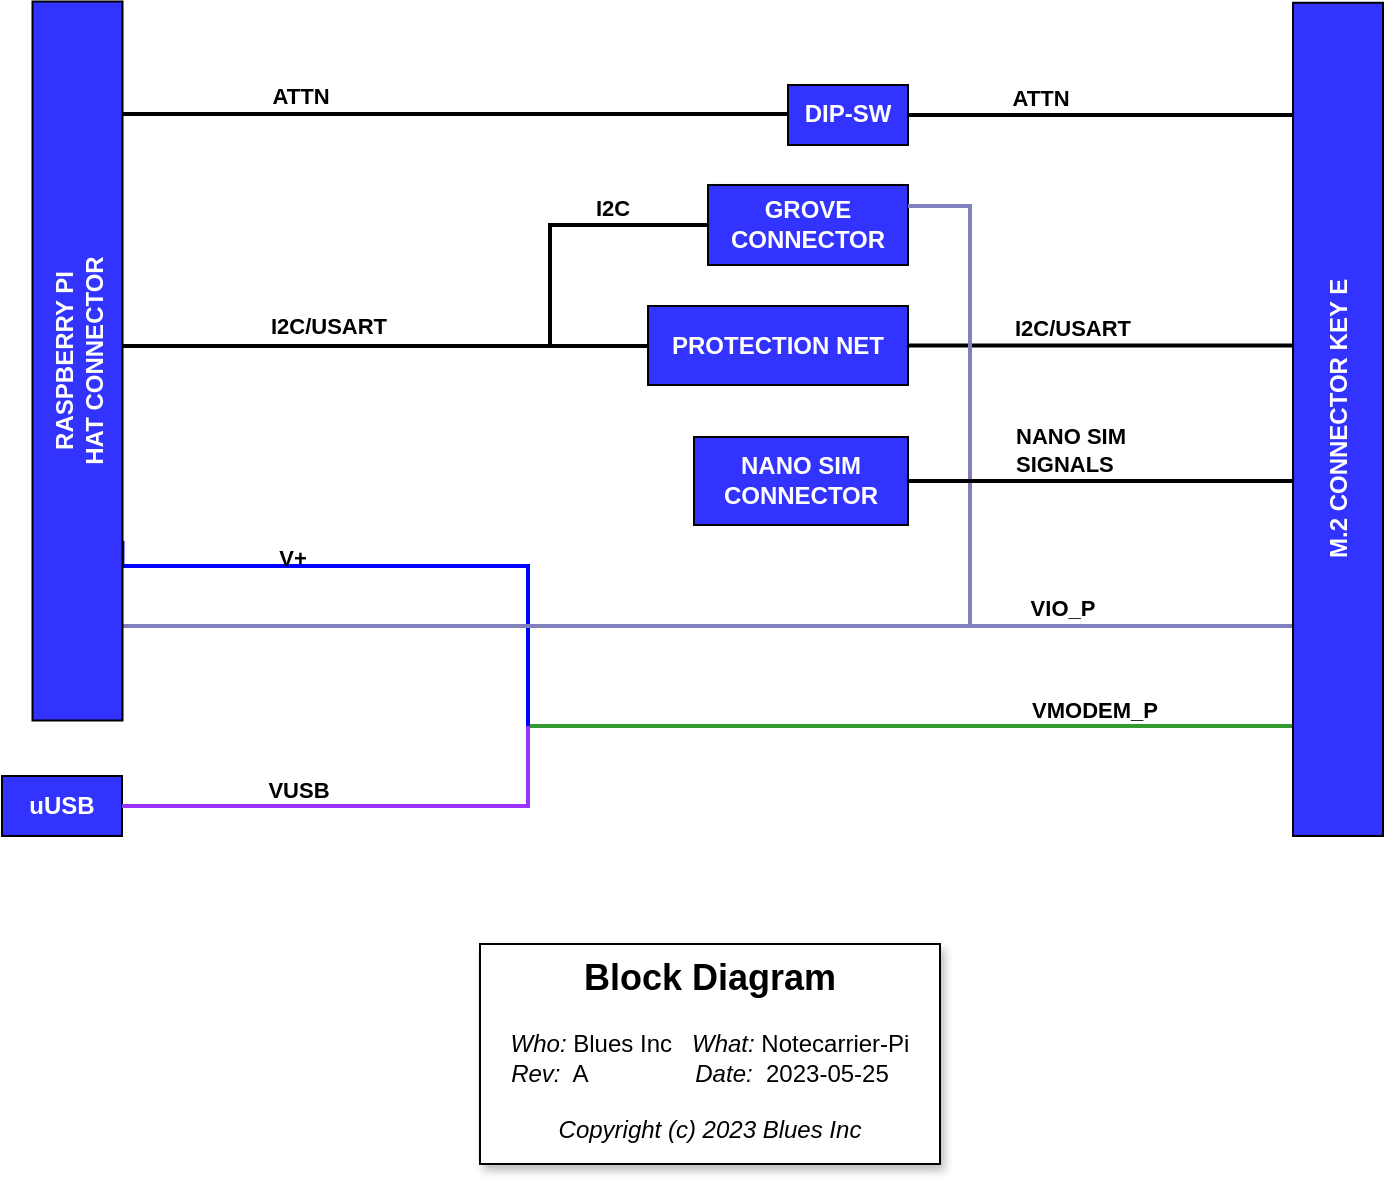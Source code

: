 <mxfile version="21.2.8" type="device">
  <diagram name="Page-1" id="uR9CqJ2n2mXbMMdv6deQ">
    <mxGraphModel dx="781" dy="715" grid="1" gridSize="10" guides="1" tooltips="1" connect="1" arrows="1" fold="1" page="1" pageScale="1" pageWidth="1169" pageHeight="827" math="0" shadow="0">
      <root>
        <mxCell id="0" />
        <mxCell id="1" parent="0" />
        <mxCell id="u0QYyVKN4QXaWsdcngb1-1" value="&lt;p style=&quot;line-height: 120%;&quot;&gt;&lt;b style=&quot;font-size: 18px;&quot;&gt;Block Diagram&lt;br&gt;&lt;br&gt;&lt;/b&gt;&lt;i&gt;Who:&lt;/i&gt; Blues Inc&amp;nbsp; &amp;nbsp;&lt;i&gt;What:&lt;/i&gt; Notecarrier-Pi&lt;br&gt;&lt;i&gt;Rev:&lt;/i&gt;&amp;nbsp; A&amp;nbsp; &amp;nbsp; &amp;nbsp; &amp;nbsp; &amp;nbsp; &amp;nbsp; &amp;nbsp; &amp;nbsp;&amp;nbsp;&lt;i&gt;Date:&lt;/i&gt;&amp;nbsp; 2023-05-25&amp;nbsp; &amp;nbsp;&lt;br&gt;&lt;br&gt;&lt;i&gt;Copyright (c) 2023 Blues Inc&lt;/i&gt;&lt;/p&gt;" style="rounded=0;whiteSpace=wrap;html=1;shadow=1;" parent="1" vertex="1">
          <mxGeometry x="470" y="649" width="230" height="110" as="geometry" />
        </mxCell>
        <mxCell id="u0QYyVKN4QXaWsdcngb1-11" style="edgeStyle=orthogonalEdgeStyle;rounded=0;orthogonalLoop=1;jettySize=auto;html=1;endArrow=none;endFill=0;strokeColor=#0000FF;strokeWidth=2;entryX=0.25;entryY=1;entryDx=0;entryDy=0;" parent="1" target="p1QBRO3YueWPd7l4p4Q3-1" edge="1">
          <mxGeometry relative="1" as="geometry">
            <Array as="points">
              <mxPoint x="494" y="580" />
              <mxPoint x="494" y="460" />
              <mxPoint x="291" y="460" />
            </Array>
            <mxPoint x="381" y="580" as="sourcePoint" />
          </mxGeometry>
        </mxCell>
        <mxCell id="u0QYyVKN4QXaWsdcngb1-33" value="V+" style="edgeLabel;html=1;align=center;verticalAlign=middle;resizable=0;points=[];fontStyle=1;labelBackgroundColor=none;" parent="u0QYyVKN4QXaWsdcngb1-11" vertex="1" connectable="0">
          <mxGeometry x="0.943" y="4" relative="1" as="geometry">
            <mxPoint x="84" y="-8" as="offset" />
          </mxGeometry>
        </mxCell>
        <mxCell id="u0QYyVKN4QXaWsdcngb1-4" value="&lt;font color=&quot;#ffffff&quot;&gt;&lt;b&gt;uUSB&lt;br&gt;&lt;/b&gt;&lt;/font&gt;" style="rounded=0;whiteSpace=wrap;html=1;fillColor=#3333FF;" parent="1" vertex="1">
          <mxGeometry x="231" y="565" width="60" height="30" as="geometry" />
        </mxCell>
        <mxCell id="u0QYyVKN4QXaWsdcngb1-24" style="edgeStyle=orthogonalEdgeStyle;rounded=0;orthogonalLoop=1;jettySize=auto;html=1;strokeColor=#339933;strokeWidth=2;endArrow=none;endFill=0;entryX=0;entryY=0.5;entryDx=0;entryDy=0;" parent="1" target="u0QYyVKN4QXaWsdcngb1-8" edge="1">
          <mxGeometry relative="1" as="geometry">
            <Array as="points">
              <mxPoint x="899" y="540" />
            </Array>
            <mxPoint x="495" y="540" as="sourcePoint" />
          </mxGeometry>
        </mxCell>
        <mxCell id="u0QYyVKN4QXaWsdcngb1-25" value="VMODEM_P" style="edgeLabel;html=1;align=center;verticalAlign=middle;resizable=0;points=[];fontStyle=1;labelBackgroundColor=none;" parent="u0QYyVKN4QXaWsdcngb1-24" vertex="1" connectable="0">
          <mxGeometry x="-0.503" y="1" relative="1" as="geometry">
            <mxPoint x="168" y="-7" as="offset" />
          </mxGeometry>
        </mxCell>
        <mxCell id="u0QYyVKN4QXaWsdcngb1-29" style="edgeStyle=orthogonalEdgeStyle;rounded=0;orthogonalLoop=1;jettySize=auto;html=1;strokeColor=#000000;strokeWidth=2;endArrow=none;endFill=0;" parent="1" source="u0QYyVKN4QXaWsdcngb1-9" edge="1">
          <mxGeometry relative="1" as="geometry">
            <Array as="points">
              <mxPoint x="899" y="350" />
            </Array>
            <mxPoint x="898.966" y="188.38" as="targetPoint" />
          </mxGeometry>
        </mxCell>
        <mxCell id="p1QBRO3YueWPd7l4p4Q3-14" value="I2C/USART" style="edgeLabel;html=1;align=center;verticalAlign=middle;resizable=0;points=[];fontStyle=1" vertex="1" connectable="0" parent="u0QYyVKN4QXaWsdcngb1-29">
          <mxGeometry x="-0.507" y="-1" relative="1" as="geometry">
            <mxPoint x="-11" y="-10" as="offset" />
          </mxGeometry>
        </mxCell>
        <mxCell id="u0QYyVKN4QXaWsdcngb1-10" value="&lt;font color=&quot;#ffffff&quot;&gt;&lt;b&gt;DIP-SW&lt;br&gt;&lt;/b&gt;&lt;/font&gt;" style="rounded=0;whiteSpace=wrap;html=1;fillColor=#3333FF;" parent="1" vertex="1">
          <mxGeometry x="624" y="219.49" width="60" height="30" as="geometry" />
        </mxCell>
        <mxCell id="u0QYyVKN4QXaWsdcngb1-16" style="edgeStyle=orthogonalEdgeStyle;rounded=0;orthogonalLoop=1;jettySize=auto;html=1;strokeColor=#9933FF;strokeWidth=2;endArrow=none;endFill=0;" parent="1" source="u0QYyVKN4QXaWsdcngb1-4" edge="1">
          <mxGeometry relative="1" as="geometry">
            <mxPoint x="281" y="580" as="sourcePoint" />
            <mxPoint x="494" y="540" as="targetPoint" />
            <Array as="points">
              <mxPoint x="494" y="580" />
              <mxPoint x="494" y="540" />
            </Array>
          </mxGeometry>
        </mxCell>
        <mxCell id="u0QYyVKN4QXaWsdcngb1-17" value="VUSB" style="edgeLabel;html=1;align=center;verticalAlign=middle;resizable=0;points=[];fontStyle=1;labelBackgroundColor=none;" parent="u0QYyVKN4QXaWsdcngb1-16" vertex="1" connectable="0">
          <mxGeometry x="-0.904" y="2" relative="1" as="geometry">
            <mxPoint x="76" y="-6" as="offset" />
          </mxGeometry>
        </mxCell>
        <mxCell id="u0QYyVKN4QXaWsdcngb1-9" value="&lt;font color=&quot;#ffffff&quot;&gt;&lt;b&gt;PROTECTION NET&lt;br&gt;&lt;/b&gt;&lt;/font&gt;" style="rounded=0;whiteSpace=wrap;html=1;fillColor=#3333FF;" parent="1" vertex="1">
          <mxGeometry x="554" y="330" width="130" height="39.49" as="geometry" />
        </mxCell>
        <mxCell id="QHTjsvpf95AN5iYYnx3m-7" value="&lt;font color=&quot;#ffffff&quot;&gt;&lt;b&gt;GROVE&lt;br&gt;CONNECTOR&lt;br&gt;&lt;/b&gt;&lt;/font&gt;" style="rounded=0;whiteSpace=wrap;html=1;fillColor=#3333FF;" parent="1" vertex="1">
          <mxGeometry x="584" y="269.49" width="100" height="40" as="geometry" />
        </mxCell>
        <mxCell id="QHTjsvpf95AN5iYYnx3m-8" value="" style="edgeStyle=orthogonalEdgeStyle;rounded=0;orthogonalLoop=1;jettySize=auto;html=1;strokeColor=#8080BC;strokeWidth=2;endArrow=none;endFill=0;entryX=0;entryY=0.5;entryDx=0;entryDy=0;" parent="1" source="QHTjsvpf95AN5iYYnx3m-7" target="u0QYyVKN4QXaWsdcngb1-8" edge="1">
          <mxGeometry relative="1" as="geometry">
            <mxPoint x="948.5" y="20.49" as="sourcePoint" />
            <mxPoint x="949.5" y="90.49" as="targetPoint" />
            <Array as="points">
              <mxPoint x="715" y="280" />
              <mxPoint x="715" y="490" />
              <mxPoint x="900" y="490" />
              <mxPoint x="900" y="595" />
            </Array>
          </mxGeometry>
        </mxCell>
        <mxCell id="QHTjsvpf95AN5iYYnx3m-13" value="&lt;font color=&quot;#ffffff&quot;&gt;&lt;b&gt;NANO SIM CONNECTOR&lt;br&gt;&lt;/b&gt;&lt;/font&gt;" style="rounded=0;whiteSpace=wrap;html=1;fillColor=#3333FF;" parent="1" vertex="1">
          <mxGeometry x="577" y="395.49" width="107" height="44" as="geometry" />
        </mxCell>
        <mxCell id="QHTjsvpf95AN5iYYnx3m-18" style="edgeStyle=orthogonalEdgeStyle;rounded=0;orthogonalLoop=1;jettySize=auto;html=1;strokeColor=#000000;strokeWidth=2;endArrow=none;endFill=0;exitX=1;exitY=0.5;exitDx=0;exitDy=0;" parent="1" source="QHTjsvpf95AN5iYYnx3m-13" target="u0QYyVKN4QXaWsdcngb1-8" edge="1">
          <mxGeometry relative="1" as="geometry">
            <mxPoint x="38.5" y="451.49" as="sourcePoint" />
            <mxPoint x="899.01" y="597" as="targetPoint" />
            <Array as="points">
              <mxPoint x="900" y="418" />
              <mxPoint x="900" y="550" />
              <mxPoint x="910" y="550" />
            </Array>
          </mxGeometry>
        </mxCell>
        <mxCell id="QHTjsvpf95AN5iYYnx3m-19" value="NANO SIM&lt;br&gt;SIGNALS" style="edgeLabel;html=1;align=left;verticalAlign=middle;resizable=0;points=[];fontStyle=1" parent="QHTjsvpf95AN5iYYnx3m-18" vertex="1" connectable="0">
          <mxGeometry x="-0.36" y="-2" relative="1" as="geometry">
            <mxPoint x="-77" y="-18" as="offset" />
          </mxGeometry>
        </mxCell>
        <mxCell id="p1QBRO3YueWPd7l4p4Q3-2" value="" style="edgeStyle=orthogonalEdgeStyle;rounded=0;orthogonalLoop=1;jettySize=auto;html=1;strokeColor=#000000;strokeWidth=2;endArrow=none;endFill=0;exitX=1;exitY=0.5;exitDx=0;exitDy=0;" edge="1" parent="1" target="u0QYyVKN4QXaWsdcngb1-10">
          <mxGeometry relative="1" as="geometry">
            <mxPoint x="268.75" y="197.75" as="sourcePoint" />
            <mxPoint x="956" y="208" as="targetPoint" />
            <Array as="points">
              <mxPoint x="269" y="234" />
            </Array>
          </mxGeometry>
        </mxCell>
        <mxCell id="p1QBRO3YueWPd7l4p4Q3-4" value="ATTN" style="edgeLabel;html=1;align=center;verticalAlign=middle;resizable=0;points=[];fontStyle=1" vertex="1" connectable="0" parent="p1QBRO3YueWPd7l4p4Q3-2">
          <mxGeometry x="0.299" relative="1" as="geometry">
            <mxPoint x="-107" y="-9" as="offset" />
          </mxGeometry>
        </mxCell>
        <mxCell id="p1QBRO3YueWPd7l4p4Q3-3" value="" style="edgeStyle=orthogonalEdgeStyle;rounded=0;orthogonalLoop=1;jettySize=auto;html=1;strokeColor=#000000;strokeWidth=2;endArrow=none;endFill=0;entryX=1;entryY=0.5;entryDx=0;entryDy=0;" edge="1" parent="1" source="u0QYyVKN4QXaWsdcngb1-10">
          <mxGeometry relative="1" as="geometry">
            <mxPoint x="180" y="208" as="sourcePoint" />
            <mxPoint x="899.01" y="198.38" as="targetPoint" />
            <Array as="points">
              <mxPoint x="899" y="235" />
            </Array>
          </mxGeometry>
        </mxCell>
        <mxCell id="p1QBRO3YueWPd7l4p4Q3-5" value="ATTN" style="edgeLabel;html=1;align=center;verticalAlign=middle;resizable=0;points=[];fontStyle=1" vertex="1" connectable="0" parent="p1QBRO3YueWPd7l4p4Q3-3">
          <mxGeometry x="-0.336" y="4" relative="1" as="geometry">
            <mxPoint x="-18" y="-5" as="offset" />
          </mxGeometry>
        </mxCell>
        <mxCell id="p1QBRO3YueWPd7l4p4Q3-6" value="" style="edgeStyle=orthogonalEdgeStyle;rounded=0;orthogonalLoop=1;jettySize=auto;html=1;strokeColor=#000000;strokeWidth=2;endArrow=none;endFill=0;entryX=0;entryY=0.5;entryDx=0;entryDy=0;" edge="1" parent="1" target="QHTjsvpf95AN5iYYnx3m-7">
          <mxGeometry relative="1" as="geometry">
            <mxPoint x="425" y="350" as="sourcePoint" />
            <mxPoint x="599" y="234" as="targetPoint" />
            <Array as="points">
              <mxPoint x="505" y="350" />
              <mxPoint x="505" y="290" />
            </Array>
          </mxGeometry>
        </mxCell>
        <mxCell id="p1QBRO3YueWPd7l4p4Q3-7" value="I2C" style="edgeLabel;html=1;align=center;verticalAlign=middle;resizable=0;points=[];fontStyle=1" vertex="1" connectable="0" parent="p1QBRO3YueWPd7l4p4Q3-6">
          <mxGeometry x="0.299" relative="1" as="geometry">
            <mxPoint x="29" y="-9" as="offset" />
          </mxGeometry>
        </mxCell>
        <mxCell id="p1QBRO3YueWPd7l4p4Q3-8" value="" style="edgeStyle=orthogonalEdgeStyle;rounded=0;orthogonalLoop=1;jettySize=auto;html=1;strokeColor=#000000;strokeWidth=2;endArrow=none;endFill=0;exitX=0.5;exitY=1;exitDx=0;exitDy=0;" edge="1" parent="1" target="u0QYyVKN4QXaWsdcngb1-9">
          <mxGeometry relative="1" as="geometry">
            <mxPoint x="291.25" y="367.5" as="sourcePoint" />
            <mxPoint x="524" y="144" as="targetPoint" />
            <Array as="points">
              <mxPoint x="269" y="368" />
              <mxPoint x="269" y="350" />
            </Array>
          </mxGeometry>
        </mxCell>
        <mxCell id="p1QBRO3YueWPd7l4p4Q3-10" value="I2C/USART" style="edgeLabel;html=1;align=center;verticalAlign=middle;resizable=0;points=[];fontStyle=1" vertex="1" connectable="0" parent="p1QBRO3YueWPd7l4p4Q3-8">
          <mxGeometry x="0.137" relative="1" as="geometry">
            <mxPoint x="-20" y="-10" as="offset" />
          </mxGeometry>
        </mxCell>
        <mxCell id="p1QBRO3YueWPd7l4p4Q3-11" value="" style="edgeStyle=orthogonalEdgeStyle;rounded=0;orthogonalLoop=1;jettySize=auto;html=1;strokeColor=#8080BC;strokeWidth=2;endArrow=none;endFill=0;exitX=0;exitY=0.5;exitDx=0;exitDy=0;entryX=0;entryY=0.5;entryDx=0;entryDy=0;" edge="1" parent="1" source="p1QBRO3YueWPd7l4p4Q3-1" target="u0QYyVKN4QXaWsdcngb1-8">
          <mxGeometry relative="1" as="geometry">
            <mxPoint x="679" y="290" as="sourcePoint" />
            <mxPoint x="957" y="605" as="targetPoint" />
            <Array as="points">
              <mxPoint x="269" y="490" />
              <mxPoint x="899" y="490" />
            </Array>
          </mxGeometry>
        </mxCell>
        <mxCell id="p1QBRO3YueWPd7l4p4Q3-13" value="VIO_P" style="edgeLabel;html=1;align=center;verticalAlign=middle;resizable=0;points=[];fontStyle=1" vertex="1" connectable="0" parent="p1QBRO3YueWPd7l4p4Q3-11">
          <mxGeometry x="0.398" y="5" relative="1" as="geometry">
            <mxPoint x="-8" y="-4" as="offset" />
          </mxGeometry>
        </mxCell>
        <mxCell id="p1QBRO3YueWPd7l4p4Q3-1" value="&lt;font color=&quot;#ffffff&quot;&gt;&lt;b&gt;RASPBERRY PI&lt;br&gt;HAT CONNECTOR&lt;br&gt;&lt;/b&gt;&lt;/font&gt;" style="rounded=0;whiteSpace=wrap;html=1;fillColor=#3333FF;rotation=-90;" vertex="1" parent="1">
          <mxGeometry x="89" y="335" width="359.5" height="45" as="geometry" />
        </mxCell>
        <mxCell id="u0QYyVKN4QXaWsdcngb1-8" value="&lt;font color=&quot;#ffffff&quot;&gt;&lt;b&gt;M.2 CONNECTOR KEY E&lt;br&gt;&lt;/b&gt;&lt;/font&gt;" style="rounded=0;whiteSpace=wrap;html=1;fillColor=#3333FF;rotation=-90;" parent="1" vertex="1">
          <mxGeometry x="690.7" y="364.19" width="416.62" height="45" as="geometry" />
        </mxCell>
      </root>
    </mxGraphModel>
  </diagram>
</mxfile>

